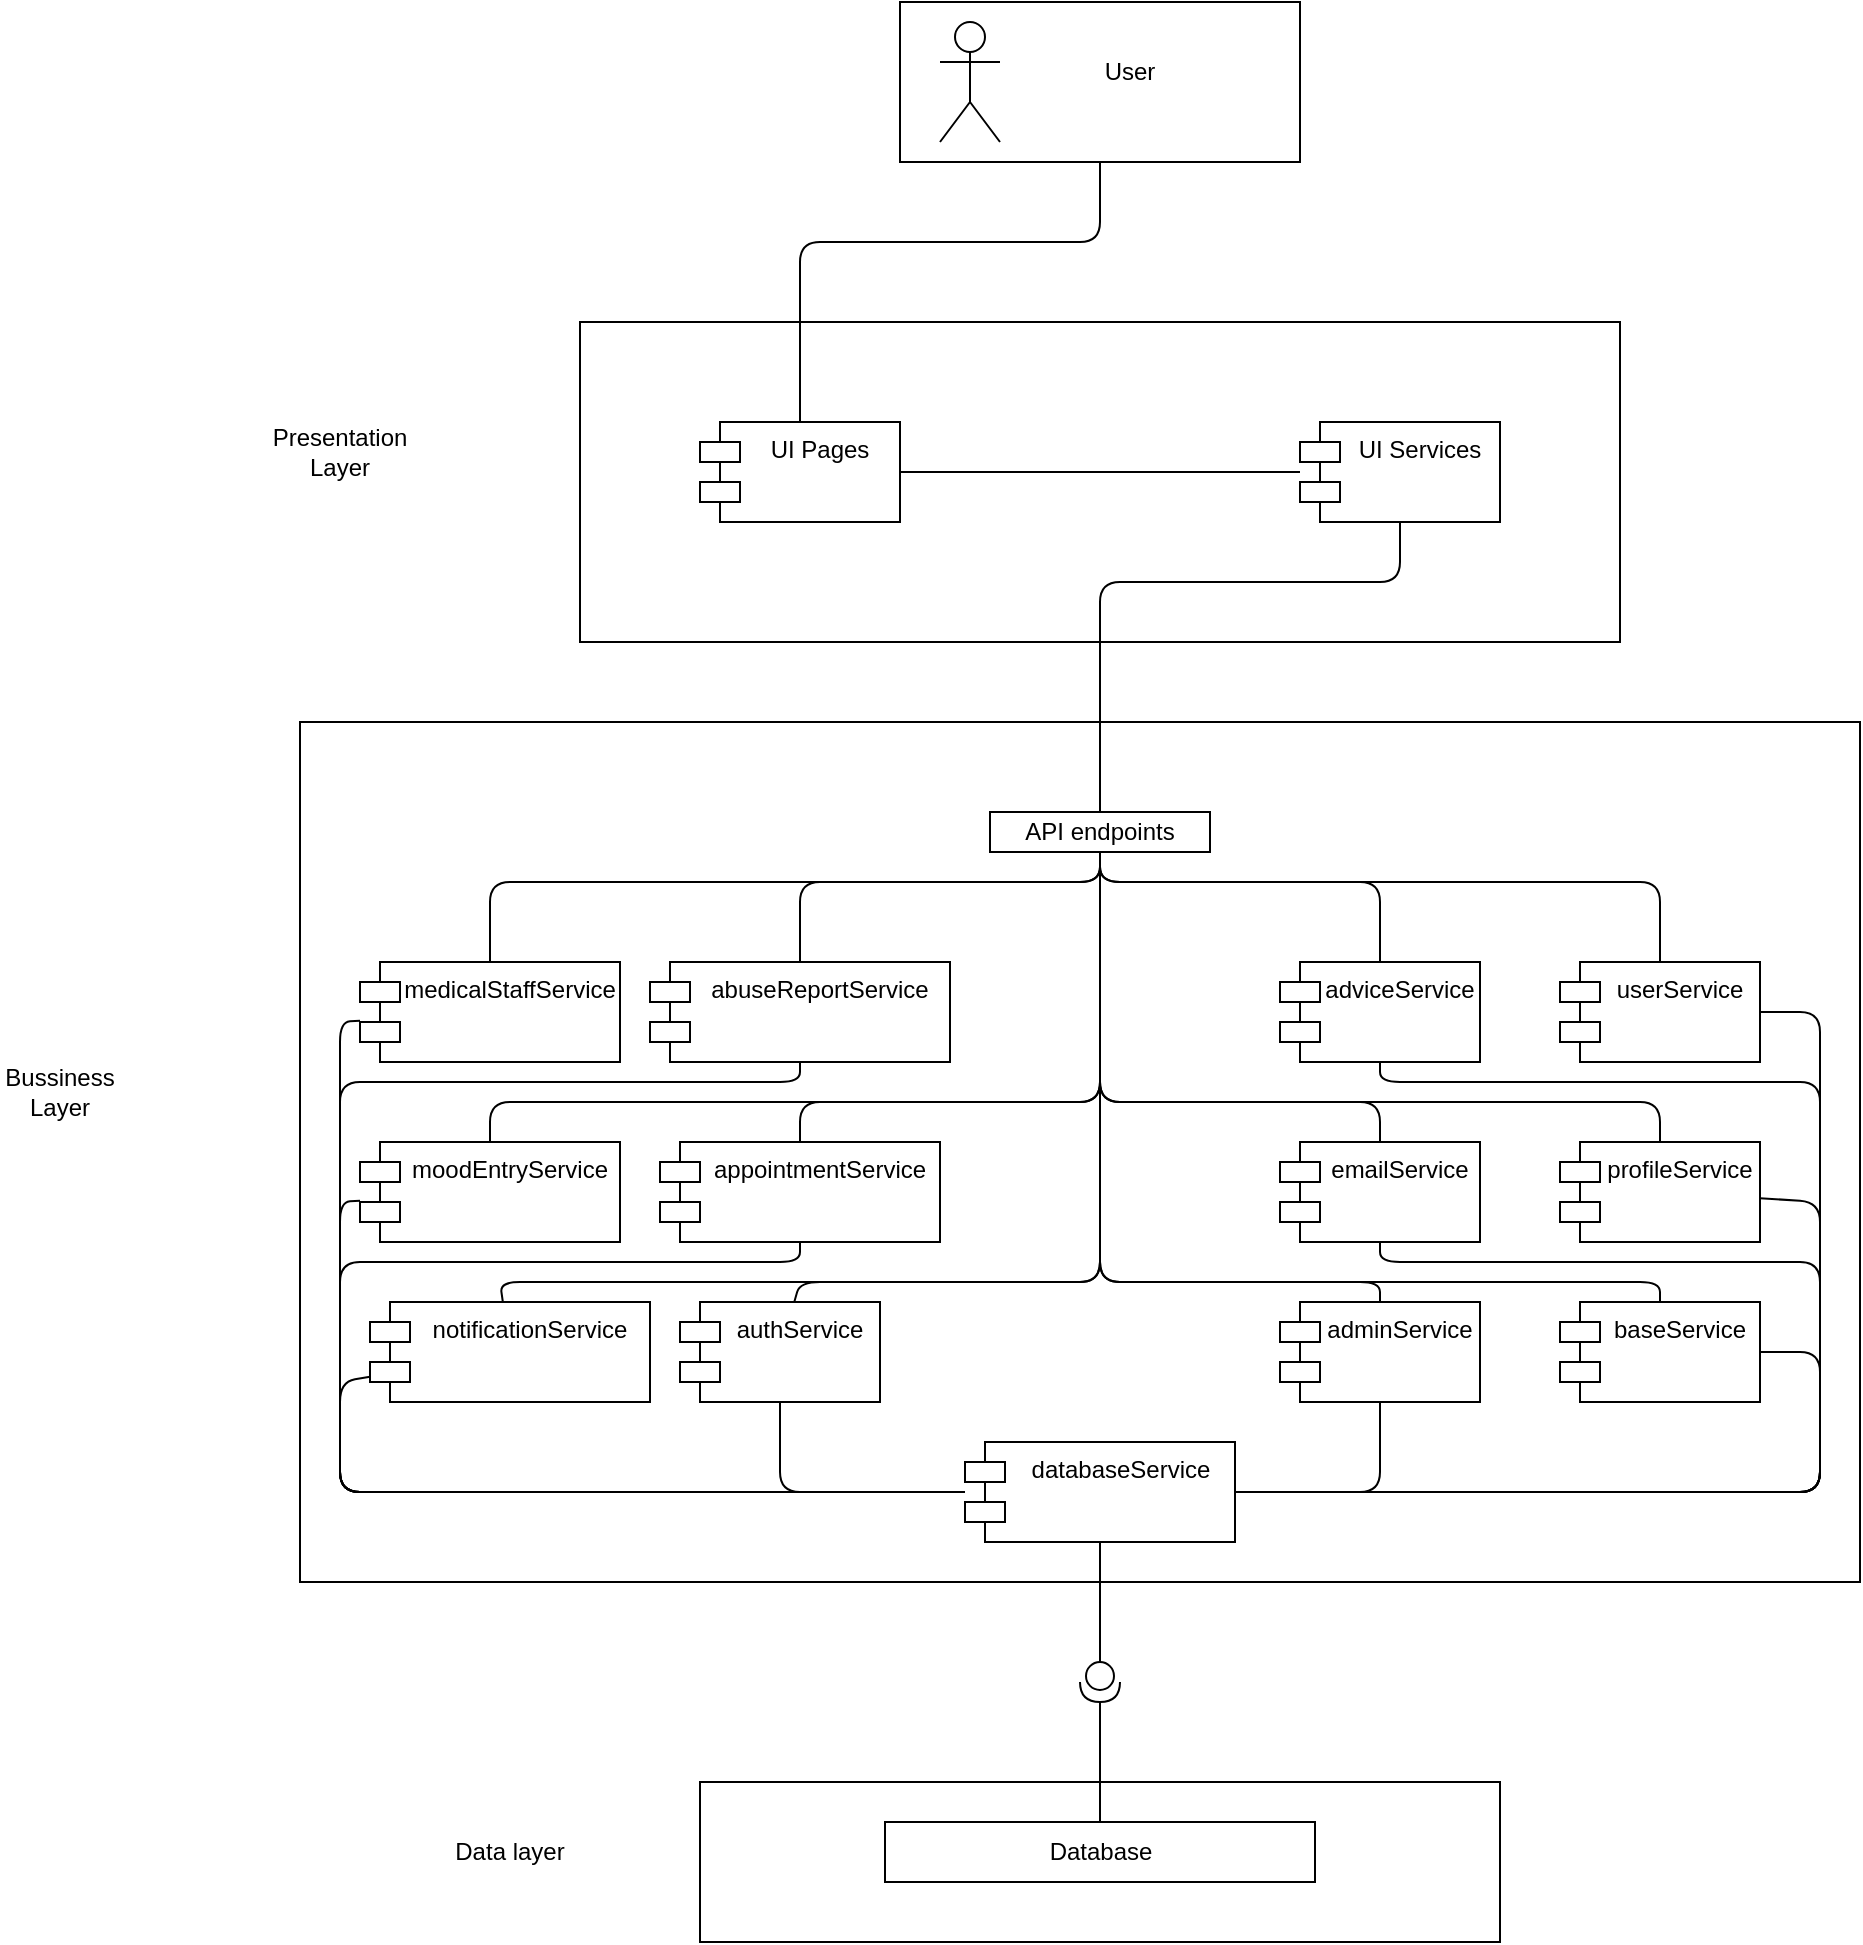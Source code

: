 <mxfile>
    <diagram id="75LA0Jk05XpccOVsLTDa" name="Page-1">
        <mxGraphModel dx="1526" dy="531" grid="1" gridSize="10" guides="1" tooltips="1" connect="1" arrows="1" fold="1" page="1" pageScale="1" pageWidth="850" pageHeight="1100" math="0" shadow="0">
            <root>
                <mxCell id="0"/>
                <mxCell id="1" parent="0"/>
                <mxCell id="58" value="" style="html=1;whiteSpace=wrap;" vertex="1" parent="1">
                    <mxGeometry x="180" y="930" width="400" height="80" as="geometry"/>
                </mxCell>
                <mxCell id="13" value="" style="html=1;whiteSpace=wrap;" vertex="1" parent="1">
                    <mxGeometry x="-20" y="400" width="780" height="430" as="geometry"/>
                </mxCell>
                <mxCell id="8" value="" style="rounded=0;whiteSpace=wrap;html=1;" vertex="1" parent="1">
                    <mxGeometry x="120" y="200" width="520" height="160" as="geometry"/>
                </mxCell>
                <mxCell id="4" style="edgeStyle=none;html=1;exitX=0.5;exitY=1;exitDx=0;exitDy=0;endArrow=none;endFill=0;" edge="1" parent="1" source="2" target="9">
                    <mxGeometry relative="1" as="geometry">
                        <mxPoint x="379.66" y="250" as="targetPoint"/>
                        <mxPoint x="379.66" y="170" as="sourcePoint"/>
                        <Array as="points">
                            <mxPoint x="380" y="160"/>
                            <mxPoint x="230" y="160"/>
                        </Array>
                    </mxGeometry>
                </mxCell>
                <mxCell id="2" value="" style="rounded=0;whiteSpace=wrap;html=1;" vertex="1" parent="1">
                    <mxGeometry x="280" y="40" width="200" height="80" as="geometry"/>
                </mxCell>
                <mxCell id="3" value="" style="shape=umlActor;verticalLabelPosition=bottom;verticalAlign=top;html=1;outlineConnect=0;" vertex="1" parent="1">
                    <mxGeometry x="300" y="50" width="30" height="60" as="geometry"/>
                </mxCell>
                <mxCell id="5" value="User" style="text;html=1;align=center;verticalAlign=middle;whiteSpace=wrap;rounded=0;" vertex="1" parent="1">
                    <mxGeometry x="365" y="60" width="60" height="30" as="geometry"/>
                </mxCell>
                <mxCell id="11" style="edgeStyle=none;html=1;endArrow=none;endFill=0;" edge="1" parent="1" source="9" target="10">
                    <mxGeometry relative="1" as="geometry"/>
                </mxCell>
                <mxCell id="9" value="UI Pages" style="shape=module;align=left;spacingLeft=20;align=center;verticalAlign=top;whiteSpace=wrap;html=1;" vertex="1" parent="1">
                    <mxGeometry x="180" y="250" width="100" height="50" as="geometry"/>
                </mxCell>
                <mxCell id="16" style="edgeStyle=none;html=1;exitX=0.5;exitY=1;exitDx=0;exitDy=0;endArrow=none;endFill=0;" edge="1" parent="1" source="10" target="15">
                    <mxGeometry relative="1" as="geometry">
                        <Array as="points">
                            <mxPoint x="530" y="330"/>
                            <mxPoint x="380" y="330"/>
                        </Array>
                    </mxGeometry>
                </mxCell>
                <mxCell id="10" value="UI Services" style="shape=module;align=left;spacingLeft=20;align=center;verticalAlign=top;whiteSpace=wrap;html=1;" vertex="1" parent="1">
                    <mxGeometry x="480" y="250" width="100" height="50" as="geometry"/>
                </mxCell>
                <mxCell id="50" style="edgeStyle=none;html=1;endArrow=none;endFill=0;" edge="1" parent="1" source="14" target="44">
                    <mxGeometry relative="1" as="geometry">
                        <Array as="points">
                            <mxPoint x="230" y="580"/>
                            <mxPoint y="580"/>
                            <mxPoint y="785"/>
                        </Array>
                    </mxGeometry>
                </mxCell>
                <mxCell id="14" value="abuseReportService" style="shape=module;align=left;spacingLeft=20;align=center;verticalAlign=top;whiteSpace=wrap;html=1;" vertex="1" parent="1">
                    <mxGeometry x="155" y="520" width="150" height="50" as="geometry"/>
                </mxCell>
                <mxCell id="17" style="edgeStyle=none;html=1;endArrow=none;endFill=0;" edge="1" parent="1" source="15" target="14">
                    <mxGeometry relative="1" as="geometry">
                        <Array as="points">
                            <mxPoint x="380" y="480"/>
                            <mxPoint x="230" y="480"/>
                        </Array>
                    </mxGeometry>
                </mxCell>
                <mxCell id="23" style="edgeStyle=none;html=1;endArrow=none;endFill=0;" edge="1" parent="1" source="15" target="18">
                    <mxGeometry relative="1" as="geometry">
                        <Array as="points">
                            <mxPoint x="380" y="680"/>
                            <mxPoint x="520" y="680"/>
                        </Array>
                    </mxGeometry>
                </mxCell>
                <mxCell id="31" style="edgeStyle=none;html=1;endArrow=none;endFill=0;" edge="1" parent="1" source="15" target="21">
                    <mxGeometry relative="1" as="geometry">
                        <Array as="points">
                            <mxPoint x="380" y="480"/>
                            <mxPoint x="520" y="480"/>
                        </Array>
                    </mxGeometry>
                </mxCell>
                <mxCell id="33" style="edgeStyle=none;html=1;exitX=0.5;exitY=1;exitDx=0;exitDy=0;endArrow=none;endFill=0;" edge="1" parent="1" source="15" target="25">
                    <mxGeometry relative="1" as="geometry">
                        <Array as="points">
                            <mxPoint x="380" y="480"/>
                            <mxPoint x="75" y="480"/>
                        </Array>
                    </mxGeometry>
                </mxCell>
                <mxCell id="34" style="edgeStyle=none;html=1;endArrow=none;endFill=0;" edge="1" parent="1" source="15" target="26">
                    <mxGeometry relative="1" as="geometry">
                        <Array as="points">
                            <mxPoint x="380" y="480"/>
                            <mxPoint x="380" y="590"/>
                            <mxPoint x="75" y="590"/>
                        </Array>
                    </mxGeometry>
                </mxCell>
                <mxCell id="35" style="edgeStyle=none;html=1;endArrow=none;endFill=0;" edge="1" parent="1" source="15" target="19">
                    <mxGeometry relative="1" as="geometry">
                        <Array as="points">
                            <mxPoint x="380" y="480"/>
                            <mxPoint x="380" y="590"/>
                            <mxPoint x="230" y="590"/>
                        </Array>
                    </mxGeometry>
                </mxCell>
                <mxCell id="36" style="edgeStyle=none;html=1;exitX=0.5;exitY=1;exitDx=0;exitDy=0;endArrow=none;endFill=0;" edge="1" parent="1" source="15" target="27">
                    <mxGeometry relative="1" as="geometry">
                        <Array as="points">
                            <mxPoint x="380" y="480"/>
                            <mxPoint x="660" y="480"/>
                            <mxPoint x="660" y="500"/>
                        </Array>
                    </mxGeometry>
                </mxCell>
                <mxCell id="37" style="edgeStyle=none;html=1;exitX=0.5;exitY=1;exitDx=0;exitDy=0;endArrow=none;endFill=0;" edge="1" parent="1" source="15" target="20">
                    <mxGeometry relative="1" as="geometry">
                        <Array as="points">
                            <mxPoint x="380" y="680"/>
                            <mxPoint x="230" y="680"/>
                        </Array>
                    </mxGeometry>
                </mxCell>
                <mxCell id="38" style="edgeStyle=none;html=1;endArrow=none;endFill=0;" edge="1" parent="1" source="15" target="22">
                    <mxGeometry relative="1" as="geometry">
                        <Array as="points">
                            <mxPoint x="380" y="480"/>
                            <mxPoint x="380" y="590"/>
                            <mxPoint x="520" y="590"/>
                        </Array>
                    </mxGeometry>
                </mxCell>
                <mxCell id="40" style="edgeStyle=none;html=1;exitX=0.5;exitY=1;exitDx=0;exitDy=0;endArrow=none;endFill=0;" edge="1" parent="1" source="15" target="29">
                    <mxGeometry relative="1" as="geometry">
                        <Array as="points">
                            <mxPoint x="380" y="680"/>
                            <mxPoint x="80" y="680"/>
                        </Array>
                    </mxGeometry>
                </mxCell>
                <mxCell id="41" style="edgeStyle=none;html=1;endArrow=none;endFill=0;" edge="1" parent="1" source="15" target="30">
                    <mxGeometry relative="1" as="geometry">
                        <Array as="points">
                            <mxPoint x="380" y="680"/>
                            <mxPoint x="660" y="680"/>
                        </Array>
                    </mxGeometry>
                </mxCell>
                <mxCell id="42" style="edgeStyle=none;html=1;exitX=0.5;exitY=1;exitDx=0;exitDy=0;endArrow=none;endFill=0;" edge="1" parent="1" source="15" target="28">
                    <mxGeometry relative="1" as="geometry">
                        <Array as="points">
                            <mxPoint x="380" y="480"/>
                            <mxPoint x="380" y="590"/>
                            <mxPoint x="660" y="590"/>
                        </Array>
                    </mxGeometry>
                </mxCell>
                <mxCell id="15" value="API endpoints" style="html=1;whiteSpace=wrap;" vertex="1" parent="1">
                    <mxGeometry x="325" y="445" width="110" height="20" as="geometry"/>
                </mxCell>
                <mxCell id="18" value="adminService" style="shape=module;align=left;spacingLeft=20;align=center;verticalAlign=top;whiteSpace=wrap;html=1;" vertex="1" parent="1">
                    <mxGeometry x="470" y="690" width="100" height="50" as="geometry"/>
                </mxCell>
                <mxCell id="49" style="edgeStyle=none;html=1;endArrow=none;endFill=0;" edge="1" parent="1" source="19" target="44">
                    <mxGeometry relative="1" as="geometry">
                        <Array as="points">
                            <mxPoint x="230" y="670"/>
                            <mxPoint x="150" y="670"/>
                            <mxPoint y="670"/>
                            <mxPoint y="785"/>
                        </Array>
                    </mxGeometry>
                </mxCell>
                <mxCell id="19" value="appointmentService" style="shape=module;align=left;spacingLeft=20;align=center;verticalAlign=top;whiteSpace=wrap;html=1;" vertex="1" parent="1">
                    <mxGeometry x="160" y="610" width="140" height="50" as="geometry"/>
                </mxCell>
                <mxCell id="51" style="edgeStyle=none;html=1;endArrow=none;endFill=0;" edge="1" parent="1" source="20" target="44">
                    <mxGeometry relative="1" as="geometry">
                        <Array as="points">
                            <mxPoint x="220" y="785"/>
                        </Array>
                    </mxGeometry>
                </mxCell>
                <mxCell id="20" value="authService" style="shape=module;align=left;spacingLeft=20;align=center;verticalAlign=top;whiteSpace=wrap;html=1;" vertex="1" parent="1">
                    <mxGeometry x="170" y="690" width="100" height="50" as="geometry"/>
                </mxCell>
                <mxCell id="57" style="edgeStyle=none;html=1;endArrow=none;endFill=0;" edge="1" parent="1" source="21" target="44">
                    <mxGeometry relative="1" as="geometry">
                        <Array as="points">
                            <mxPoint x="520" y="580"/>
                            <mxPoint x="740" y="580"/>
                            <mxPoint x="740" y="785"/>
                        </Array>
                    </mxGeometry>
                </mxCell>
                <mxCell id="21" value="adviceService" style="shape=module;align=left;spacingLeft=20;align=center;verticalAlign=top;whiteSpace=wrap;html=1;" vertex="1" parent="1">
                    <mxGeometry x="470" y="520" width="100" height="50" as="geometry"/>
                </mxCell>
                <mxCell id="54" style="edgeStyle=none;html=1;endArrow=none;endFill=0;" edge="1" parent="1" source="22" target="44">
                    <mxGeometry relative="1" as="geometry">
                        <Array as="points">
                            <mxPoint x="520" y="670"/>
                            <mxPoint x="740" y="670"/>
                            <mxPoint x="740" y="785"/>
                        </Array>
                    </mxGeometry>
                </mxCell>
                <mxCell id="22" value="emailService" style="shape=module;align=left;spacingLeft=20;align=center;verticalAlign=top;whiteSpace=wrap;html=1;" vertex="1" parent="1">
                    <mxGeometry x="470" y="610" width="100" height="50" as="geometry"/>
                </mxCell>
                <mxCell id="46" style="edgeStyle=none;html=1;endArrow=none;endFill=0;" edge="1" parent="1" source="25" target="44">
                    <mxGeometry relative="1" as="geometry">
                        <Array as="points">
                            <mxPoint y="550"/>
                            <mxPoint y="785"/>
                        </Array>
                    </mxGeometry>
                </mxCell>
                <mxCell id="25" value="medicalStaffService" style="shape=module;align=left;spacingLeft=20;align=center;verticalAlign=top;whiteSpace=wrap;html=1;" vertex="1" parent="1">
                    <mxGeometry x="10" y="520" width="130" height="50" as="geometry"/>
                </mxCell>
                <mxCell id="47" style="edgeStyle=none;html=1;endArrow=none;endFill=0;" edge="1" parent="1" source="26" target="44">
                    <mxGeometry relative="1" as="geometry">
                        <Array as="points">
                            <mxPoint y="640"/>
                            <mxPoint y="785"/>
                        </Array>
                    </mxGeometry>
                </mxCell>
                <mxCell id="26" value="moodEntryService" style="shape=module;align=left;spacingLeft=20;align=center;verticalAlign=top;whiteSpace=wrap;html=1;" vertex="1" parent="1">
                    <mxGeometry x="10" y="610" width="130" height="50" as="geometry"/>
                </mxCell>
                <mxCell id="56" style="edgeStyle=none;html=1;endArrow=none;endFill=0;" edge="1" parent="1" source="27" target="44">
                    <mxGeometry relative="1" as="geometry">
                        <Array as="points">
                            <mxPoint x="740" y="545"/>
                            <mxPoint x="740" y="785"/>
                        </Array>
                    </mxGeometry>
                </mxCell>
                <mxCell id="27" value="userService" style="shape=module;align=left;spacingLeft=20;align=center;verticalAlign=top;whiteSpace=wrap;html=1;" vertex="1" parent="1">
                    <mxGeometry x="610" y="520" width="100" height="50" as="geometry"/>
                </mxCell>
                <mxCell id="55" style="edgeStyle=none;html=1;entryX=1;entryY=0.5;entryDx=0;entryDy=0;endArrow=none;endFill=0;" edge="1" parent="1" source="28" target="44">
                    <mxGeometry relative="1" as="geometry">
                        <Array as="points">
                            <mxPoint x="740" y="640"/>
                            <mxPoint x="740" y="785"/>
                        </Array>
                    </mxGeometry>
                </mxCell>
                <mxCell id="28" value="profileService" style="shape=module;align=left;spacingLeft=20;align=center;verticalAlign=top;whiteSpace=wrap;html=1;" vertex="1" parent="1">
                    <mxGeometry x="610" y="610" width="100" height="50" as="geometry"/>
                </mxCell>
                <mxCell id="48" style="edgeStyle=none;html=1;endArrow=none;endFill=0;" edge="1" parent="1" source="29" target="44">
                    <mxGeometry relative="1" as="geometry">
                        <Array as="points">
                            <mxPoint y="730"/>
                            <mxPoint y="785"/>
                        </Array>
                    </mxGeometry>
                </mxCell>
                <mxCell id="29" value="notificationService" style="shape=module;align=left;spacingLeft=20;align=center;verticalAlign=top;whiteSpace=wrap;html=1;" vertex="1" parent="1">
                    <mxGeometry x="15" y="690" width="140" height="50" as="geometry"/>
                </mxCell>
                <mxCell id="30" value="baseService" style="shape=module;align=left;spacingLeft=20;align=center;verticalAlign=top;whiteSpace=wrap;html=1;" vertex="1" parent="1">
                    <mxGeometry x="610" y="690" width="100" height="50" as="geometry"/>
                </mxCell>
                <mxCell id="63" style="edgeStyle=none;html=1;exitX=1;exitY=0.5;exitDx=0;exitDy=0;exitPerimeter=0;endArrow=none;endFill=0;" edge="1" parent="1" source="43" target="59">
                    <mxGeometry relative="1" as="geometry"/>
                </mxCell>
                <mxCell id="43" value="" style="shape=providedRequiredInterface;html=1;verticalLabelPosition=bottom;sketch=0;direction=south;" vertex="1" parent="1">
                    <mxGeometry x="370" y="870" width="20" height="20" as="geometry"/>
                </mxCell>
                <mxCell id="45" style="edgeStyle=none;html=1;endArrow=none;endFill=0;" edge="1" parent="1" source="44" target="43">
                    <mxGeometry relative="1" as="geometry"/>
                </mxCell>
                <mxCell id="52" style="edgeStyle=none;html=1;endArrow=none;endFill=0;" edge="1" parent="1" source="44" target="18">
                    <mxGeometry relative="1" as="geometry">
                        <Array as="points">
                            <mxPoint x="520" y="785"/>
                        </Array>
                    </mxGeometry>
                </mxCell>
                <mxCell id="53" style="edgeStyle=none;html=1;endArrow=none;endFill=0;" edge="1" parent="1" source="44" target="30">
                    <mxGeometry relative="1" as="geometry">
                        <Array as="points">
                            <mxPoint x="740" y="785"/>
                            <mxPoint x="740" y="715"/>
                        </Array>
                    </mxGeometry>
                </mxCell>
                <mxCell id="44" value="databaseService" style="shape=module;align=left;spacingLeft=20;align=center;verticalAlign=top;whiteSpace=wrap;html=1;" vertex="1" parent="1">
                    <mxGeometry x="312.5" y="760" width="135" height="50" as="geometry"/>
                </mxCell>
                <mxCell id="59" value="Database" style="html=1;whiteSpace=wrap;" vertex="1" parent="1">
                    <mxGeometry x="272.5" y="950" width="215" height="30" as="geometry"/>
                </mxCell>
                <mxCell id="60" value="Data layer" style="text;html=1;align=center;verticalAlign=middle;whiteSpace=wrap;rounded=0;" vertex="1" parent="1">
                    <mxGeometry x="55" y="950" width="60" height="30" as="geometry"/>
                </mxCell>
                <mxCell id="61" value="Bussiness&lt;br&gt;Layer" style="text;html=1;align=center;verticalAlign=middle;whiteSpace=wrap;rounded=0;" vertex="1" parent="1">
                    <mxGeometry x="-170" y="570" width="60" height="30" as="geometry"/>
                </mxCell>
                <mxCell id="62" value="Presentation Layer" style="text;html=1;align=center;verticalAlign=middle;whiteSpace=wrap;rounded=0;" vertex="1" parent="1">
                    <mxGeometry x="-30" y="250" width="60" height="30" as="geometry"/>
                </mxCell>
            </root>
        </mxGraphModel>
    </diagram>
</mxfile>